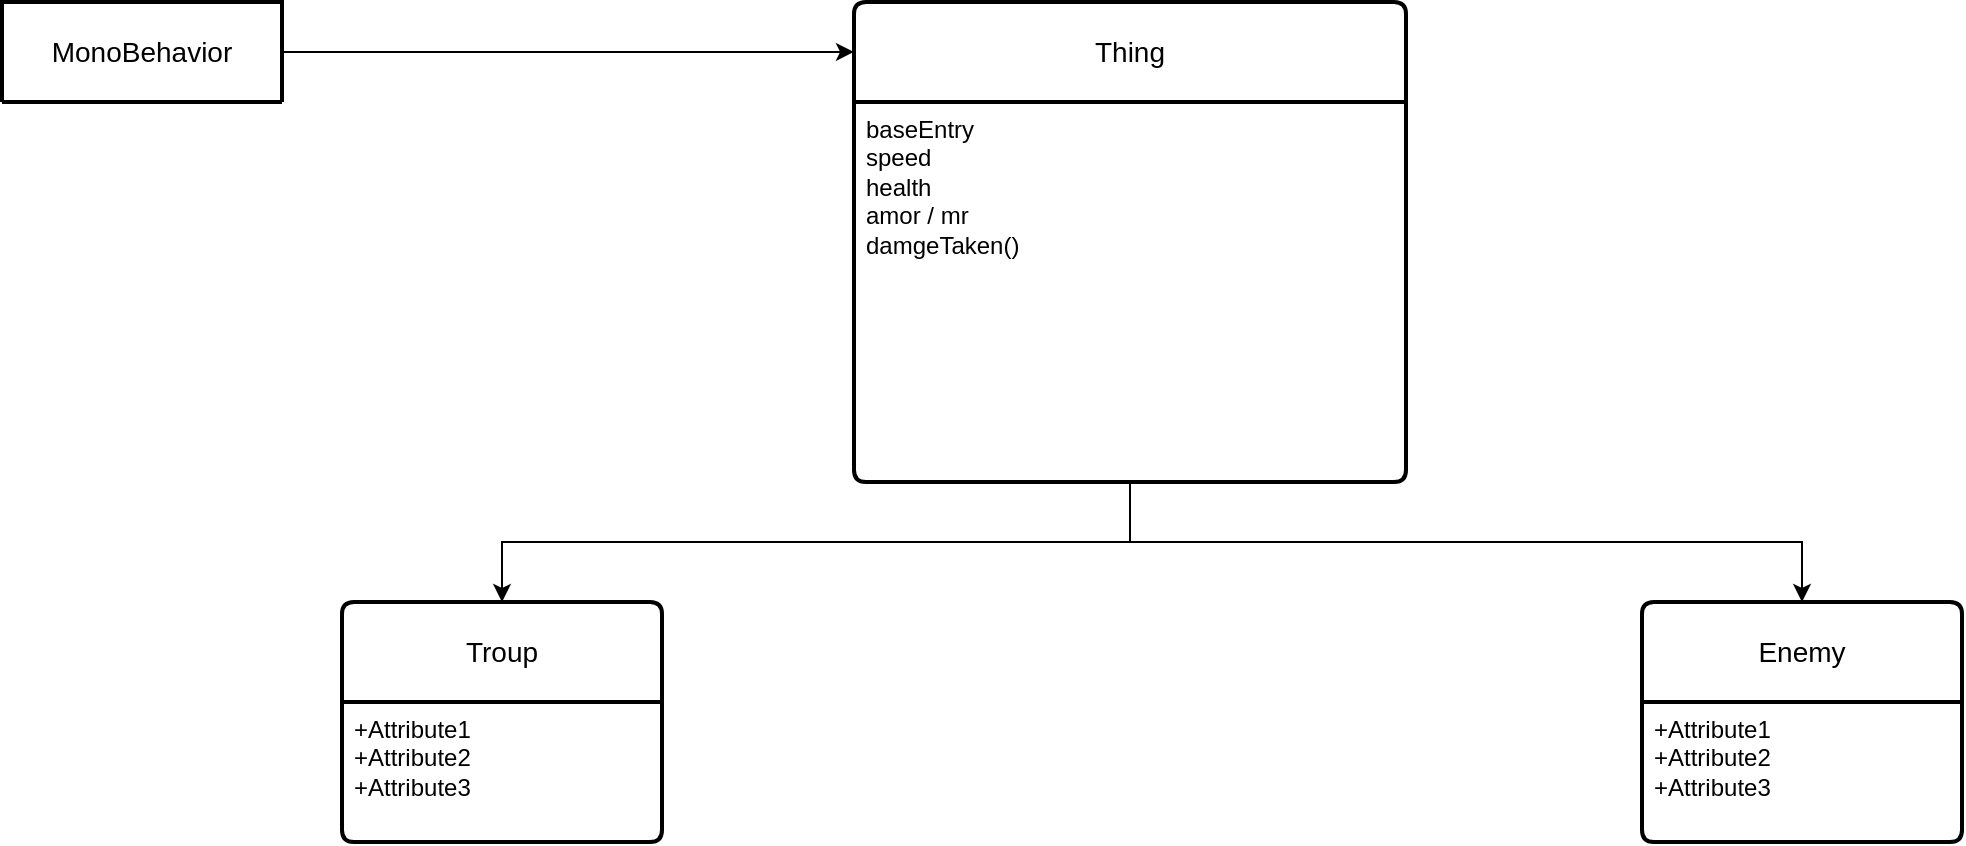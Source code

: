 <mxfile version="24.4.0" type="device">
  <diagram name="Seite-1" id="QWOHBmbsZOoaGWotC_pC">
    <mxGraphModel dx="1394" dy="1272" grid="1" gridSize="10" guides="1" tooltips="1" connect="1" arrows="1" fold="1" page="1" pageScale="1" pageWidth="1169" pageHeight="1654" math="0" shadow="0">
      <root>
        <mxCell id="0" />
        <mxCell id="1" parent="0" />
        <mxCell id="TCXFouMQMzG_r3uYfWe2-33" value="MonoBehavior" style="swimlane;childLayout=stackLayout;horizontal=1;startSize=120;horizontalStack=0;rounded=1;fontSize=14;fontStyle=0;strokeWidth=2;resizeParent=0;resizeLast=1;shadow=0;dashed=0;align=center;arcSize=4;whiteSpace=wrap;html=1;" vertex="1" parent="1">
          <mxGeometry x="20" y="20" width="140" height="50" as="geometry">
            <mxRectangle x="334" y="10" width="146" height="50" as="alternateBounds" />
          </mxGeometry>
        </mxCell>
        <mxCell id="TCXFouMQMzG_r3uYfWe2-36" value="Thing" style="swimlane;childLayout=stackLayout;horizontal=1;startSize=50;horizontalStack=0;rounded=1;fontSize=14;fontStyle=0;strokeWidth=2;resizeParent=0;resizeLast=1;shadow=0;dashed=0;align=center;arcSize=4;whiteSpace=wrap;html=1;" vertex="1" parent="1">
          <mxGeometry x="446" y="20" width="276" height="240" as="geometry" />
        </mxCell>
        <mxCell id="TCXFouMQMzG_r3uYfWe2-37" value="baseEntry&lt;div&gt;speed&lt;/div&gt;&lt;div&gt;health&lt;/div&gt;&lt;div&gt;amor / mr&lt;/div&gt;&lt;div&gt;damgeTaken()&lt;/div&gt;" style="align=left;strokeColor=none;fillColor=none;spacingLeft=4;fontSize=12;verticalAlign=top;resizable=0;rotatable=0;part=1;html=1;" vertex="1" parent="TCXFouMQMzG_r3uYfWe2-36">
          <mxGeometry y="50" width="276" height="190" as="geometry" />
        </mxCell>
        <mxCell id="TCXFouMQMzG_r3uYfWe2-38" style="edgeStyle=orthogonalEdgeStyle;rounded=0;orthogonalLoop=1;jettySize=auto;html=1;entryX=0;entryY=0.104;entryDx=0;entryDy=0;entryPerimeter=0;" edge="1" parent="1" source="TCXFouMQMzG_r3uYfWe2-33" target="TCXFouMQMzG_r3uYfWe2-36">
          <mxGeometry relative="1" as="geometry">
            <mxPoint x="330" y="44" as="targetPoint" />
          </mxGeometry>
        </mxCell>
        <mxCell id="TCXFouMQMzG_r3uYfWe2-39" value="Troup" style="swimlane;childLayout=stackLayout;horizontal=1;startSize=50;horizontalStack=0;rounded=1;fontSize=14;fontStyle=0;strokeWidth=2;resizeParent=0;resizeLast=1;shadow=0;dashed=0;align=center;arcSize=4;whiteSpace=wrap;html=1;" vertex="1" parent="1">
          <mxGeometry x="190" y="320" width="160" height="120" as="geometry" />
        </mxCell>
        <mxCell id="TCXFouMQMzG_r3uYfWe2-40" value="+Attribute1&#xa;+Attribute2&#xa;+Attribute3" style="align=left;strokeColor=none;fillColor=none;spacingLeft=4;fontSize=12;verticalAlign=top;resizable=0;rotatable=0;part=1;html=1;" vertex="1" parent="TCXFouMQMzG_r3uYfWe2-39">
          <mxGeometry y="50" width="160" height="70" as="geometry" />
        </mxCell>
        <mxCell id="TCXFouMQMzG_r3uYfWe2-41" value="Enemy" style="swimlane;childLayout=stackLayout;horizontal=1;startSize=50;horizontalStack=0;rounded=1;fontSize=14;fontStyle=0;strokeWidth=2;resizeParent=0;resizeLast=1;shadow=0;dashed=0;align=center;arcSize=4;whiteSpace=wrap;html=1;" vertex="1" parent="1">
          <mxGeometry x="840" y="320" width="160" height="120" as="geometry" />
        </mxCell>
        <mxCell id="TCXFouMQMzG_r3uYfWe2-42" value="+Attribute1&#xa;+Attribute2&#xa;+Attribute3" style="align=left;strokeColor=none;fillColor=none;spacingLeft=4;fontSize=12;verticalAlign=top;resizable=0;rotatable=0;part=1;html=1;" vertex="1" parent="TCXFouMQMzG_r3uYfWe2-41">
          <mxGeometry y="50" width="160" height="70" as="geometry" />
        </mxCell>
        <mxCell id="TCXFouMQMzG_r3uYfWe2-43" style="edgeStyle=orthogonalEdgeStyle;rounded=0;orthogonalLoop=1;jettySize=auto;html=1;entryX=0.5;entryY=0;entryDx=0;entryDy=0;exitX=0.5;exitY=1;exitDx=0;exitDy=0;" edge="1" parent="1" source="TCXFouMQMzG_r3uYfWe2-37" target="TCXFouMQMzG_r3uYfWe2-39">
          <mxGeometry relative="1" as="geometry" />
        </mxCell>
        <mxCell id="TCXFouMQMzG_r3uYfWe2-44" style="edgeStyle=orthogonalEdgeStyle;rounded=0;orthogonalLoop=1;jettySize=auto;html=1;entryX=0.5;entryY=0;entryDx=0;entryDy=0;exitX=0.5;exitY=1;exitDx=0;exitDy=0;" edge="1" parent="1" source="TCXFouMQMzG_r3uYfWe2-37" target="TCXFouMQMzG_r3uYfWe2-41">
          <mxGeometry relative="1" as="geometry" />
        </mxCell>
      </root>
    </mxGraphModel>
  </diagram>
</mxfile>

